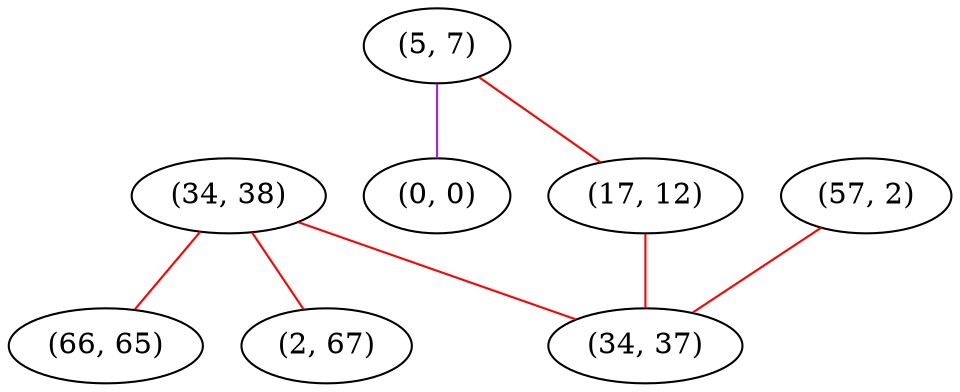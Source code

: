 graph "" {
"(34, 38)";
"(5, 7)";
"(66, 65)";
"(0, 0)";
"(2, 67)";
"(17, 12)";
"(57, 2)";
"(34, 37)";
"(34, 38)" -- "(34, 37)"  [color=red, key=0, weight=1];
"(34, 38)" -- "(2, 67)"  [color=red, key=0, weight=1];
"(34, 38)" -- "(66, 65)"  [color=red, key=0, weight=1];
"(5, 7)" -- "(0, 0)"  [color=purple, key=0, weight=4];
"(5, 7)" -- "(17, 12)"  [color=red, key=0, weight=1];
"(17, 12)" -- "(34, 37)"  [color=red, key=0, weight=1];
"(57, 2)" -- "(34, 37)"  [color=red, key=0, weight=1];
}
